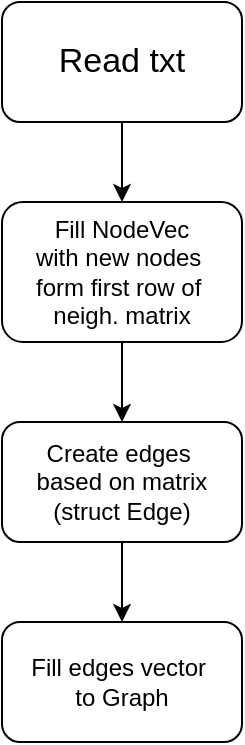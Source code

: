 <mxfile>
    <diagram id="Jvhr5bC3t6Nf4jxSBAja" name="Page-1">
        <mxGraphModel dx="1204" dy="790" grid="1" gridSize="10" guides="1" tooltips="1" connect="1" arrows="1" fold="1" page="1" pageScale="1" pageWidth="827" pageHeight="1169" math="0" shadow="0">
            <root>
                <mxCell id="0"/>
                <mxCell id="1" parent="0"/>
                <mxCell id="3" style="edgeStyle=orthogonalEdgeStyle;rounded=0;orthogonalLoop=1;jettySize=auto;html=1;exitX=0.5;exitY=1;exitDx=0;exitDy=0;" parent="1" source="2" target="5" edge="1">
                    <mxGeometry relative="1" as="geometry">
                        <mxPoint x="414" y="180" as="targetPoint"/>
                    </mxGeometry>
                </mxCell>
                <mxCell id="2" value="&lt;font style=&quot;font-size: 17px&quot;&gt;Read txt&lt;/font&gt;" style="rounded=1;whiteSpace=wrap;html=1;" parent="1" vertex="1">
                    <mxGeometry x="354" y="50" width="120" height="60" as="geometry"/>
                </mxCell>
                <mxCell id="6" style="edgeStyle=orthogonalEdgeStyle;rounded=0;orthogonalLoop=1;jettySize=auto;html=1;exitX=0.5;exitY=1;exitDx=0;exitDy=0;" parent="1" source="5" target="7" edge="1">
                    <mxGeometry relative="1" as="geometry">
                        <mxPoint x="414" y="270" as="targetPoint"/>
                    </mxGeometry>
                </mxCell>
                <mxCell id="5" value="Fill NodeVec&lt;br&gt;with new nodes&amp;nbsp;&lt;br&gt;form first row of&amp;nbsp;&lt;br&gt;neigh. matrix" style="rounded=1;whiteSpace=wrap;html=1;" parent="1" vertex="1">
                    <mxGeometry x="354" y="150" width="120" height="70" as="geometry"/>
                </mxCell>
                <mxCell id="8" style="edgeStyle=orthogonalEdgeStyle;rounded=0;orthogonalLoop=1;jettySize=auto;html=1;exitX=0.5;exitY=1;exitDx=0;exitDy=0;" edge="1" parent="1" source="7" target="9">
                    <mxGeometry relative="1" as="geometry">
                        <mxPoint x="414" y="390" as="targetPoint"/>
                    </mxGeometry>
                </mxCell>
                <mxCell id="7" value="Create edges&amp;nbsp;&lt;br&gt;based on matrix&lt;br&gt;(struct Edge)" style="rounded=1;whiteSpace=wrap;html=1;" parent="1" vertex="1">
                    <mxGeometry x="354" y="260" width="120" height="60" as="geometry"/>
                </mxCell>
                <mxCell id="9" value="Fill edges vector&amp;nbsp;&lt;br&gt;to Graph" style="rounded=1;whiteSpace=wrap;html=1;" vertex="1" parent="1">
                    <mxGeometry x="354" y="360" width="120" height="60" as="geometry"/>
                </mxCell>
            </root>
        </mxGraphModel>
    </diagram>
</mxfile>